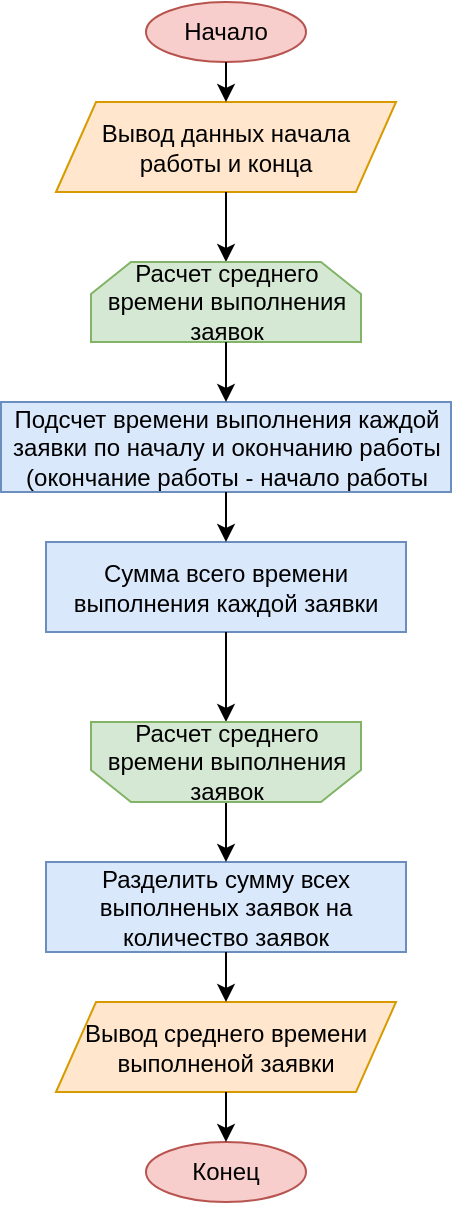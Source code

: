 <mxfile version="21.6.8" type="device">
  <diagram name="Страница — 1" id="t1PJkFN0TGM5wxeXvpXd">
    <mxGraphModel dx="1182" dy="1852" grid="1" gridSize="10" guides="1" tooltips="1" connect="1" arrows="1" fold="1" page="1" pageScale="1" pageWidth="827" pageHeight="1169" math="0" shadow="0">
      <root>
        <mxCell id="0" />
        <mxCell id="1" parent="0" />
        <mxCell id="3JHjnSQ0O0BwTpirnNTk-1" value="Начало" style="ellipse;whiteSpace=wrap;html=1;fillColor=#f8cecc;strokeColor=#b85450;" parent="1" vertex="1">
          <mxGeometry x="420" y="-110" width="80" height="30" as="geometry" />
        </mxCell>
        <mxCell id="3JHjnSQ0O0BwTpirnNTk-2" value="Конец" style="ellipse;whiteSpace=wrap;html=1;fillColor=#f8cecc;strokeColor=#b85450;" parent="1" vertex="1">
          <mxGeometry x="420" y="460" width="80" height="30" as="geometry" />
        </mxCell>
        <mxCell id="3JHjnSQ0O0BwTpirnNTk-11" value="Подсчет времени выполнения каждой заявки по началу и окончанию работы (окончание работы - начало работы" style="rounded=0;whiteSpace=wrap;html=1;fillColor=#dae8fc;strokeColor=#6c8ebf;" parent="1" vertex="1">
          <mxGeometry x="347.5" y="90" width="225" height="45" as="geometry" />
        </mxCell>
        <mxCell id="3JHjnSQ0O0BwTpirnNTk-13" value="Вывод данных начала работы и конца" style="shape=parallelogram;perimeter=parallelogramPerimeter;whiteSpace=wrap;html=1;fixedSize=1;fillColor=#ffe6cc;strokeColor=#d79b00;" parent="1" vertex="1">
          <mxGeometry x="375" y="-60" width="170" height="45" as="geometry" />
        </mxCell>
        <mxCell id="3JHjnSQ0O0BwTpirnNTk-14" value="Сумма всего времени выполнения каждой заявки" style="rounded=0;whiteSpace=wrap;html=1;fillColor=#dae8fc;strokeColor=#6c8ebf;" parent="1" vertex="1">
          <mxGeometry x="370" y="160" width="180" height="45" as="geometry" />
        </mxCell>
        <mxCell id="3JHjnSQ0O0BwTpirnNTk-15" value="Разделить сумму всех выполненых заявок на количество заявок" style="rounded=0;whiteSpace=wrap;html=1;fillColor=#dae8fc;strokeColor=#6c8ebf;" parent="1" vertex="1">
          <mxGeometry x="370" y="320" width="180" height="45" as="geometry" />
        </mxCell>
        <mxCell id="3JHjnSQ0O0BwTpirnNTk-16" value="Вывод среднего времени выполненой заявки" style="shape=parallelogram;perimeter=parallelogramPerimeter;whiteSpace=wrap;html=1;fixedSize=1;fillColor=#ffe6cc;strokeColor=#d79b00;" parent="1" vertex="1">
          <mxGeometry x="375" y="390" width="170" height="45" as="geometry" />
        </mxCell>
        <mxCell id="3JHjnSQ0O0BwTpirnNTk-17" value="" style="endArrow=classic;html=1;rounded=0;" parent="1" source="3JHjnSQ0O0BwTpirnNTk-1" target="3JHjnSQ0O0BwTpirnNTk-13" edge="1">
          <mxGeometry width="50" height="50" relative="1" as="geometry">
            <mxPoint x="390" y="200" as="sourcePoint" />
            <mxPoint x="440" y="150" as="targetPoint" />
          </mxGeometry>
        </mxCell>
        <mxCell id="3JHjnSQ0O0BwTpirnNTk-18" value="" style="endArrow=classic;html=1;rounded=0;" parent="1" source="3JHjnSQ0O0BwTpirnNTk-13" target="Tu_4szi0xICmWbyrifbd-3" edge="1">
          <mxGeometry width="50" height="50" relative="1" as="geometry">
            <mxPoint x="470" y="180" as="sourcePoint" />
            <mxPoint x="470" y="200" as="targetPoint" />
          </mxGeometry>
        </mxCell>
        <mxCell id="3JHjnSQ0O0BwTpirnNTk-20" value="" style="endArrow=classic;html=1;rounded=0;" parent="1" source="3JHjnSQ0O0BwTpirnNTk-15" target="3JHjnSQ0O0BwTpirnNTk-16" edge="1">
          <mxGeometry width="50" height="50" relative="1" as="geometry">
            <mxPoint x="460" y="375" as="sourcePoint" />
            <mxPoint x="380" y="320" as="targetPoint" />
          </mxGeometry>
        </mxCell>
        <mxCell id="3JHjnSQ0O0BwTpirnNTk-21" value="" style="endArrow=classic;html=1;rounded=0;entryX=0.5;entryY=1;entryDx=0;entryDy=0;" parent="1" source="3JHjnSQ0O0BwTpirnNTk-14" target="Tu_4szi0xICmWbyrifbd-4" edge="1">
          <mxGeometry width="50" height="50" relative="1" as="geometry">
            <mxPoint x="465" y="205" as="sourcePoint" />
            <mxPoint x="465" y="220" as="targetPoint" />
          </mxGeometry>
        </mxCell>
        <mxCell id="3JHjnSQ0O0BwTpirnNTk-22" value="" style="endArrow=classic;html=1;rounded=0;" parent="1" source="Tu_4szi0xICmWbyrifbd-4" target="3JHjnSQ0O0BwTpirnNTk-15" edge="1">
          <mxGeometry width="50" height="50" relative="1" as="geometry">
            <mxPoint x="550" y="290" as="sourcePoint" />
            <mxPoint x="504" y="130" as="targetPoint" />
          </mxGeometry>
        </mxCell>
        <mxCell id="3JHjnSQ0O0BwTpirnNTk-23" value="" style="endArrow=classic;html=1;rounded=0;" parent="1" source="3JHjnSQ0O0BwTpirnNTk-16" target="3JHjnSQ0O0BwTpirnNTk-2" edge="1">
          <mxGeometry width="50" height="50" relative="1" as="geometry">
            <mxPoint x="470" y="505" as="sourcePoint" />
            <mxPoint x="470" y="520" as="targetPoint" />
          </mxGeometry>
        </mxCell>
        <mxCell id="Tu_4szi0xICmWbyrifbd-3" value="Расчет среднего времени выполнения заявок" style="shape=loopLimit;whiteSpace=wrap;html=1;fillColor=#d5e8d4;strokeColor=#82b366;" vertex="1" parent="1">
          <mxGeometry x="392.5" y="20" width="135" height="40" as="geometry" />
        </mxCell>
        <mxCell id="Tu_4szi0xICmWbyrifbd-4" value="Расчет среднего времени выполнения заявок" style="shape=loopLimit;whiteSpace=wrap;html=1;fillColor=#d5e8d4;strokeColor=#82b366;rotation=0;horizontal=1;verticalAlign=middle;direction=west;" vertex="1" parent="1">
          <mxGeometry x="392.5" y="250" width="135" height="40" as="geometry" />
        </mxCell>
        <mxCell id="Tu_4szi0xICmWbyrifbd-5" value="" style="endArrow=classic;html=1;rounded=0;" edge="1" parent="1" source="Tu_4szi0xICmWbyrifbd-3" target="3JHjnSQ0O0BwTpirnNTk-11">
          <mxGeometry width="50" height="50" relative="1" as="geometry">
            <mxPoint x="460" y="30" as="sourcePoint" />
            <mxPoint x="470" y="30" as="targetPoint" />
          </mxGeometry>
        </mxCell>
        <mxCell id="Tu_4szi0xICmWbyrifbd-8" value="" style="endArrow=classic;html=1;rounded=0;" edge="1" parent="1" source="3JHjnSQ0O0BwTpirnNTk-11" target="3JHjnSQ0O0BwTpirnNTk-14">
          <mxGeometry width="50" height="50" relative="1" as="geometry">
            <mxPoint x="470" y="70" as="sourcePoint" />
            <mxPoint x="470" y="100" as="targetPoint" />
          </mxGeometry>
        </mxCell>
      </root>
    </mxGraphModel>
  </diagram>
</mxfile>
